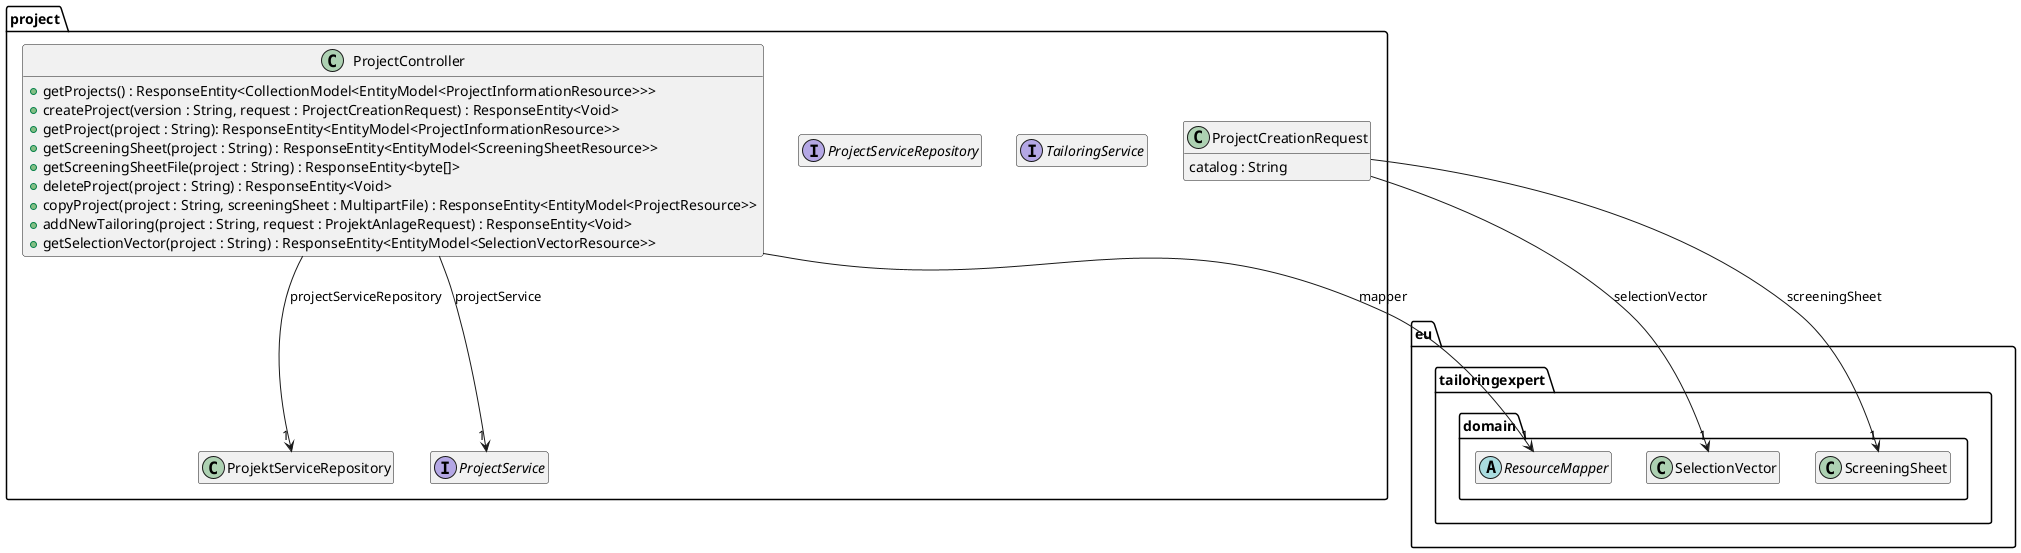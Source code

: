 @startuml Ebene3.png
hide empty members

package eu.tailoringexpert {
    package domain {
        abstract class ResourceMapper
        class ScreeningSheet
        class SelectionVector
    }
}

package project {
    interface ProjectService {
    }

    interface TailoringService {
    }

    interface ProjectServiceRepository {
    }

    class ProjectCreationRequest {
        catalog : String
    }
    ProjectCreationRequest -> "1" ScreeningSheet : screeningSheet
    ProjectCreationRequest -> "1" SelectionVector : selectionVector

    class ProjectController {
        +getProjects() : ResponseEntity<CollectionModel<EntityModel<ProjectInformationResource>>>
        +createProject(version : String, request : ProjectCreationRequest) : ResponseEntity<Void>
        +getProject(project : String): ResponseEntity<EntityModel<ProjectInformationResource>>
        +getScreeningSheet(project : String) : ResponseEntity<EntityModel<ScreeningSheetResource>>
        +getScreeningSheetFile(project : String) : ResponseEntity<byte[]>
        +deleteProject(project : String) : ResponseEntity<Void>
        +copyProject(project : String, screeningSheet : MultipartFile) : ResponseEntity<EntityModel<ProjectResource>>
        +addNewTailoring(project : String, request : ProjektAnlageRequest) : ResponseEntity<Void>
        +getSelectionVector(project : String) : ResponseEntity<EntityModel<SelectionVectorResource>>
    }
    ProjectController --> "1" ResourceMapper : mapper
    ProjectController --> "1" ProjectService : projectService
    ProjectController --> "1" ProjektServiceRepository : projectServiceRepository
}
@enduml
